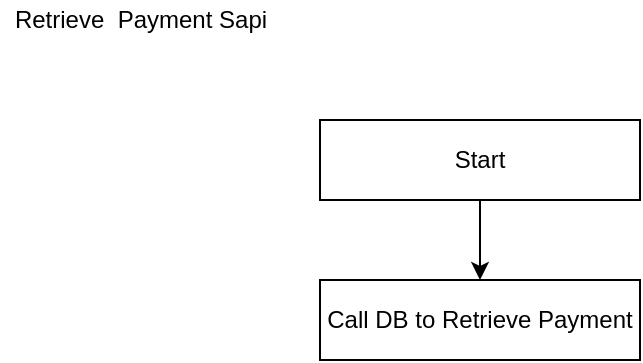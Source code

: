<mxfile version="14.5.4" type="device"><diagram id="vR-5q-eb1GtSsWO86ozy" name="Page-1"><mxGraphModel dx="1186" dy="801" grid="1" gridSize="10" guides="1" tooltips="1" connect="1" arrows="1" fold="1" page="1" pageScale="1" pageWidth="850" pageHeight="1100" math="0" shadow="0"><root><mxCell id="0"/><mxCell id="1" parent="0"/><mxCell id="SJp1ChxA_GqlFTlmXe-O-1" value="Retrieve&amp;nbsp; Payment Sapi" style="text;html=1;align=center;verticalAlign=middle;resizable=0;points=[];autosize=1;" vertex="1" parent="1"><mxGeometry x="40" y="20" width="140" height="20" as="geometry"/></mxCell><mxCell id="SJp1ChxA_GqlFTlmXe-O-2" style="edgeStyle=orthogonalEdgeStyle;rounded=0;orthogonalLoop=1;jettySize=auto;html=1;" edge="1" parent="1" source="SJp1ChxA_GqlFTlmXe-O-3" target="SJp1ChxA_GqlFTlmXe-O-4"><mxGeometry relative="1" as="geometry"/></mxCell><mxCell id="SJp1ChxA_GqlFTlmXe-O-3" value="Start" style="rounded=0;whiteSpace=wrap;html=1;" vertex="1" parent="1"><mxGeometry x="200" y="80" width="160" height="40" as="geometry"/></mxCell><mxCell id="SJp1ChxA_GqlFTlmXe-O-4" value="Call DB to Retrieve Payment" style="rounded=0;whiteSpace=wrap;html=1;" vertex="1" parent="1"><mxGeometry x="200" y="160" width="160" height="40" as="geometry"/></mxCell></root></mxGraphModel></diagram></mxfile>